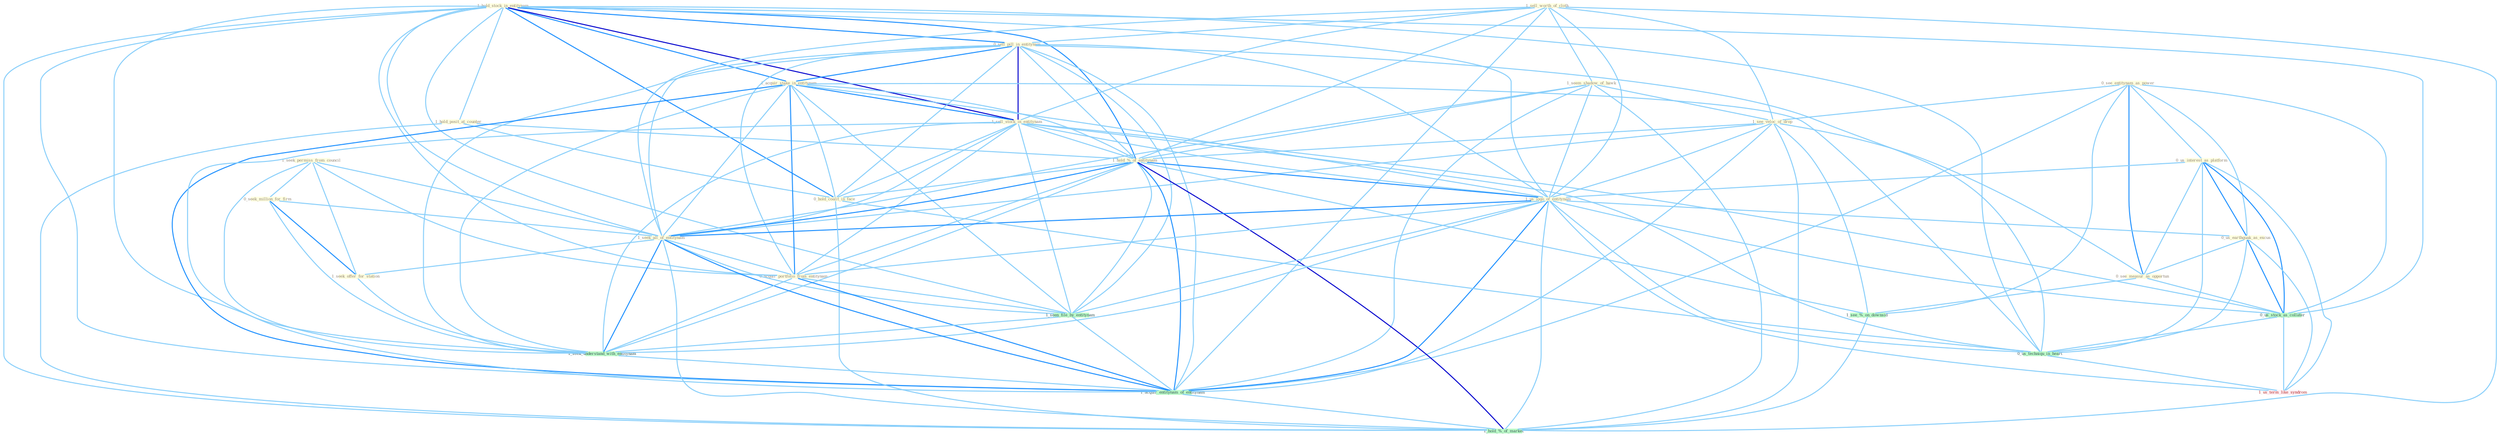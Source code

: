 Graph G{ 
    node
    [shape=polygon,style=filled,width=.5,height=.06,color="#BDFCC9",fixedsize=true,fontsize=4,
    fontcolor="#2f4f4f"];
    {node
    [color="#ffffe0", fontcolor="#8b7d6b"] "1_hold_stock_in_entitynam " "1_sell_worth_of_cloth " "1_seek_permiss_from_council " "0_see_entitynam_as_power " "1_seem_shadow_of_hawk " "1_hold_posit_at_counter " "1_see_veloc_of_drop " "0_sell_pill_in_entitynam " "1_acquir_stake_in_entitynam " "0_seek_million_for_firm " "1_sell_stock_in_entitynam " "0_us_interest_as_platform " "1_hold_%_of_entitynam " "1_us_logo_of_entitynam " "0_hold_coalit_in_face " "0_us_earthquak_as_excus " "1_seek_all_of_entitynam " "0_see_measur_as_opportun " "1_seek_offer_for_station " "0_acquir_portfolio_from_entitynam "}
{node [color="#fff0f5", fontcolor="#b22222"] "1_us_term_like_syndrom "}
edge [color="#B0E2FF"];

	"1_hold_stock_in_entitynam " -- "1_hold_posit_at_counter " [w="1", color="#87cefa" ];
	"1_hold_stock_in_entitynam " -- "0_sell_pill_in_entitynam " [w="2", color="#1e90ff" , len=0.8];
	"1_hold_stock_in_entitynam " -- "1_acquir_stake_in_entitynam " [w="2", color="#1e90ff" , len=0.8];
	"1_hold_stock_in_entitynam " -- "1_sell_stock_in_entitynam " [w="3", color="#0000cd" , len=0.6];
	"1_hold_stock_in_entitynam " -- "1_hold_%_of_entitynam " [w="2", color="#1e90ff" , len=0.8];
	"1_hold_stock_in_entitynam " -- "1_us_logo_of_entitynam " [w="1", color="#87cefa" ];
	"1_hold_stock_in_entitynam " -- "0_hold_coalit_in_face " [w="2", color="#1e90ff" , len=0.8];
	"1_hold_stock_in_entitynam " -- "1_seek_all_of_entitynam " [w="1", color="#87cefa" ];
	"1_hold_stock_in_entitynam " -- "0_acquir_portfolio_from_entitynam " [w="1", color="#87cefa" ];
	"1_hold_stock_in_entitynam " -- "1_seen_file_by_entitynam " [w="1", color="#87cefa" ];
	"1_hold_stock_in_entitynam " -- "0_us_stock_as_collater " [w="1", color="#87cefa" ];
	"1_hold_stock_in_entitynam " -- "1_seek_understand_with_entitynam " [w="1", color="#87cefa" ];
	"1_hold_stock_in_entitynam " -- "1_acquir_entitynam_of_entitynam " [w="1", color="#87cefa" ];
	"1_hold_stock_in_entitynam " -- "0_us_techniqu_in_heart " [w="1", color="#87cefa" ];
	"1_hold_stock_in_entitynam " -- "1_hold_%_of_market " [w="1", color="#87cefa" ];
	"1_sell_worth_of_cloth " -- "1_seem_shadow_of_hawk " [w="1", color="#87cefa" ];
	"1_sell_worth_of_cloth " -- "1_see_veloc_of_drop " [w="1", color="#87cefa" ];
	"1_sell_worth_of_cloth " -- "0_sell_pill_in_entitynam " [w="1", color="#87cefa" ];
	"1_sell_worth_of_cloth " -- "1_sell_stock_in_entitynam " [w="1", color="#87cefa" ];
	"1_sell_worth_of_cloth " -- "1_hold_%_of_entitynam " [w="1", color="#87cefa" ];
	"1_sell_worth_of_cloth " -- "1_us_logo_of_entitynam " [w="1", color="#87cefa" ];
	"1_sell_worth_of_cloth " -- "1_seek_all_of_entitynam " [w="1", color="#87cefa" ];
	"1_sell_worth_of_cloth " -- "1_acquir_entitynam_of_entitynam " [w="1", color="#87cefa" ];
	"1_sell_worth_of_cloth " -- "1_hold_%_of_market " [w="1", color="#87cefa" ];
	"1_seek_permiss_from_council " -- "0_seek_million_for_firm " [w="1", color="#87cefa" ];
	"1_seek_permiss_from_council " -- "1_seek_all_of_entitynam " [w="1", color="#87cefa" ];
	"1_seek_permiss_from_council " -- "1_seek_offer_for_station " [w="1", color="#87cefa" ];
	"1_seek_permiss_from_council " -- "0_acquir_portfolio_from_entitynam " [w="1", color="#87cefa" ];
	"1_seek_permiss_from_council " -- "1_seek_understand_with_entitynam " [w="1", color="#87cefa" ];
	"0_see_entitynam_as_power " -- "1_see_veloc_of_drop " [w="1", color="#87cefa" ];
	"0_see_entitynam_as_power " -- "0_us_interest_as_platform " [w="1", color="#87cefa" ];
	"0_see_entitynam_as_power " -- "0_us_earthquak_as_excus " [w="1", color="#87cefa" ];
	"0_see_entitynam_as_power " -- "0_see_measur_as_opportun " [w="2", color="#1e90ff" , len=0.8];
	"0_see_entitynam_as_power " -- "0_us_stock_as_collater " [w="1", color="#87cefa" ];
	"0_see_entitynam_as_power " -- "1_acquir_entitynam_of_entitynam " [w="1", color="#87cefa" ];
	"0_see_entitynam_as_power " -- "1_see_%_on_downsid " [w="1", color="#87cefa" ];
	"1_seem_shadow_of_hawk " -- "1_see_veloc_of_drop " [w="1", color="#87cefa" ];
	"1_seem_shadow_of_hawk " -- "1_hold_%_of_entitynam " [w="1", color="#87cefa" ];
	"1_seem_shadow_of_hawk " -- "1_us_logo_of_entitynam " [w="1", color="#87cefa" ];
	"1_seem_shadow_of_hawk " -- "1_seek_all_of_entitynam " [w="1", color="#87cefa" ];
	"1_seem_shadow_of_hawk " -- "1_acquir_entitynam_of_entitynam " [w="1", color="#87cefa" ];
	"1_seem_shadow_of_hawk " -- "1_hold_%_of_market " [w="1", color="#87cefa" ];
	"1_hold_posit_at_counter " -- "1_hold_%_of_entitynam " [w="1", color="#87cefa" ];
	"1_hold_posit_at_counter " -- "0_hold_coalit_in_face " [w="1", color="#87cefa" ];
	"1_hold_posit_at_counter " -- "1_hold_%_of_market " [w="1", color="#87cefa" ];
	"1_see_veloc_of_drop " -- "1_hold_%_of_entitynam " [w="1", color="#87cefa" ];
	"1_see_veloc_of_drop " -- "1_us_logo_of_entitynam " [w="1", color="#87cefa" ];
	"1_see_veloc_of_drop " -- "1_seek_all_of_entitynam " [w="1", color="#87cefa" ];
	"1_see_veloc_of_drop " -- "0_see_measur_as_opportun " [w="1", color="#87cefa" ];
	"1_see_veloc_of_drop " -- "1_acquir_entitynam_of_entitynam " [w="1", color="#87cefa" ];
	"1_see_veloc_of_drop " -- "1_see_%_on_downsid " [w="1", color="#87cefa" ];
	"1_see_veloc_of_drop " -- "1_hold_%_of_market " [w="1", color="#87cefa" ];
	"0_sell_pill_in_entitynam " -- "1_acquir_stake_in_entitynam " [w="2", color="#1e90ff" , len=0.8];
	"0_sell_pill_in_entitynam " -- "1_sell_stock_in_entitynam " [w="3", color="#0000cd" , len=0.6];
	"0_sell_pill_in_entitynam " -- "1_hold_%_of_entitynam " [w="1", color="#87cefa" ];
	"0_sell_pill_in_entitynam " -- "1_us_logo_of_entitynam " [w="1", color="#87cefa" ];
	"0_sell_pill_in_entitynam " -- "0_hold_coalit_in_face " [w="1", color="#87cefa" ];
	"0_sell_pill_in_entitynam " -- "1_seek_all_of_entitynam " [w="1", color="#87cefa" ];
	"0_sell_pill_in_entitynam " -- "0_acquir_portfolio_from_entitynam " [w="1", color="#87cefa" ];
	"0_sell_pill_in_entitynam " -- "1_seen_file_by_entitynam " [w="1", color="#87cefa" ];
	"0_sell_pill_in_entitynam " -- "1_seek_understand_with_entitynam " [w="1", color="#87cefa" ];
	"0_sell_pill_in_entitynam " -- "1_acquir_entitynam_of_entitynam " [w="1", color="#87cefa" ];
	"0_sell_pill_in_entitynam " -- "0_us_techniqu_in_heart " [w="1", color="#87cefa" ];
	"1_acquir_stake_in_entitynam " -- "1_sell_stock_in_entitynam " [w="2", color="#1e90ff" , len=0.8];
	"1_acquir_stake_in_entitynam " -- "1_hold_%_of_entitynam " [w="1", color="#87cefa" ];
	"1_acquir_stake_in_entitynam " -- "1_us_logo_of_entitynam " [w="1", color="#87cefa" ];
	"1_acquir_stake_in_entitynam " -- "0_hold_coalit_in_face " [w="1", color="#87cefa" ];
	"1_acquir_stake_in_entitynam " -- "1_seek_all_of_entitynam " [w="1", color="#87cefa" ];
	"1_acquir_stake_in_entitynam " -- "0_acquir_portfolio_from_entitynam " [w="2", color="#1e90ff" , len=0.8];
	"1_acquir_stake_in_entitynam " -- "1_seen_file_by_entitynam " [w="1", color="#87cefa" ];
	"1_acquir_stake_in_entitynam " -- "1_seek_understand_with_entitynam " [w="1", color="#87cefa" ];
	"1_acquir_stake_in_entitynam " -- "1_acquir_entitynam_of_entitynam " [w="2", color="#1e90ff" , len=0.8];
	"1_acquir_stake_in_entitynam " -- "0_us_techniqu_in_heart " [w="1", color="#87cefa" ];
	"0_seek_million_for_firm " -- "1_seek_all_of_entitynam " [w="1", color="#87cefa" ];
	"0_seek_million_for_firm " -- "1_seek_offer_for_station " [w="2", color="#1e90ff" , len=0.8];
	"0_seek_million_for_firm " -- "1_seek_understand_with_entitynam " [w="1", color="#87cefa" ];
	"1_sell_stock_in_entitynam " -- "1_hold_%_of_entitynam " [w="1", color="#87cefa" ];
	"1_sell_stock_in_entitynam " -- "1_us_logo_of_entitynam " [w="1", color="#87cefa" ];
	"1_sell_stock_in_entitynam " -- "0_hold_coalit_in_face " [w="1", color="#87cefa" ];
	"1_sell_stock_in_entitynam " -- "1_seek_all_of_entitynam " [w="1", color="#87cefa" ];
	"1_sell_stock_in_entitynam " -- "0_acquir_portfolio_from_entitynam " [w="1", color="#87cefa" ];
	"1_sell_stock_in_entitynam " -- "1_seen_file_by_entitynam " [w="1", color="#87cefa" ];
	"1_sell_stock_in_entitynam " -- "0_us_stock_as_collater " [w="1", color="#87cefa" ];
	"1_sell_stock_in_entitynam " -- "1_seek_understand_with_entitynam " [w="1", color="#87cefa" ];
	"1_sell_stock_in_entitynam " -- "1_acquir_entitynam_of_entitynam " [w="1", color="#87cefa" ];
	"1_sell_stock_in_entitynam " -- "0_us_techniqu_in_heart " [w="1", color="#87cefa" ];
	"0_us_interest_as_platform " -- "1_us_logo_of_entitynam " [w="1", color="#87cefa" ];
	"0_us_interest_as_platform " -- "0_us_earthquak_as_excus " [w="2", color="#1e90ff" , len=0.8];
	"0_us_interest_as_platform " -- "0_see_measur_as_opportun " [w="1", color="#87cefa" ];
	"0_us_interest_as_platform " -- "0_us_stock_as_collater " [w="2", color="#1e90ff" , len=0.8];
	"0_us_interest_as_platform " -- "0_us_techniqu_in_heart " [w="1", color="#87cefa" ];
	"0_us_interest_as_platform " -- "1_us_term_like_syndrom " [w="1", color="#87cefa" ];
	"1_hold_%_of_entitynam " -- "1_us_logo_of_entitynam " [w="2", color="#1e90ff" , len=0.8];
	"1_hold_%_of_entitynam " -- "0_hold_coalit_in_face " [w="1", color="#87cefa" ];
	"1_hold_%_of_entitynam " -- "1_seek_all_of_entitynam " [w="2", color="#1e90ff" , len=0.8];
	"1_hold_%_of_entitynam " -- "0_acquir_portfolio_from_entitynam " [w="1", color="#87cefa" ];
	"1_hold_%_of_entitynam " -- "1_seen_file_by_entitynam " [w="1", color="#87cefa" ];
	"1_hold_%_of_entitynam " -- "1_seek_understand_with_entitynam " [w="1", color="#87cefa" ];
	"1_hold_%_of_entitynam " -- "1_acquir_entitynam_of_entitynam " [w="2", color="#1e90ff" , len=0.8];
	"1_hold_%_of_entitynam " -- "1_see_%_on_downsid " [w="1", color="#87cefa" ];
	"1_hold_%_of_entitynam " -- "1_hold_%_of_market " [w="3", color="#0000cd" , len=0.6];
	"1_us_logo_of_entitynam " -- "0_us_earthquak_as_excus " [w="1", color="#87cefa" ];
	"1_us_logo_of_entitynam " -- "1_seek_all_of_entitynam " [w="2", color="#1e90ff" , len=0.8];
	"1_us_logo_of_entitynam " -- "0_acquir_portfolio_from_entitynam " [w="1", color="#87cefa" ];
	"1_us_logo_of_entitynam " -- "1_seen_file_by_entitynam " [w="1", color="#87cefa" ];
	"1_us_logo_of_entitynam " -- "0_us_stock_as_collater " [w="1", color="#87cefa" ];
	"1_us_logo_of_entitynam " -- "1_seek_understand_with_entitynam " [w="1", color="#87cefa" ];
	"1_us_logo_of_entitynam " -- "1_acquir_entitynam_of_entitynam " [w="2", color="#1e90ff" , len=0.8];
	"1_us_logo_of_entitynam " -- "0_us_techniqu_in_heart " [w="1", color="#87cefa" ];
	"1_us_logo_of_entitynam " -- "1_us_term_like_syndrom " [w="1", color="#87cefa" ];
	"1_us_logo_of_entitynam " -- "1_hold_%_of_market " [w="1", color="#87cefa" ];
	"0_hold_coalit_in_face " -- "0_us_techniqu_in_heart " [w="1", color="#87cefa" ];
	"0_hold_coalit_in_face " -- "1_hold_%_of_market " [w="1", color="#87cefa" ];
	"0_us_earthquak_as_excus " -- "0_see_measur_as_opportun " [w="1", color="#87cefa" ];
	"0_us_earthquak_as_excus " -- "0_us_stock_as_collater " [w="2", color="#1e90ff" , len=0.8];
	"0_us_earthquak_as_excus " -- "0_us_techniqu_in_heart " [w="1", color="#87cefa" ];
	"0_us_earthquak_as_excus " -- "1_us_term_like_syndrom " [w="1", color="#87cefa" ];
	"1_seek_all_of_entitynam " -- "1_seek_offer_for_station " [w="1", color="#87cefa" ];
	"1_seek_all_of_entitynam " -- "0_acquir_portfolio_from_entitynam " [w="1", color="#87cefa" ];
	"1_seek_all_of_entitynam " -- "1_seen_file_by_entitynam " [w="1", color="#87cefa" ];
	"1_seek_all_of_entitynam " -- "1_seek_understand_with_entitynam " [w="2", color="#1e90ff" , len=0.8];
	"1_seek_all_of_entitynam " -- "1_acquir_entitynam_of_entitynam " [w="2", color="#1e90ff" , len=0.8];
	"1_seek_all_of_entitynam " -- "1_hold_%_of_market " [w="1", color="#87cefa" ];
	"0_see_measur_as_opportun " -- "0_us_stock_as_collater " [w="1", color="#87cefa" ];
	"0_see_measur_as_opportun " -- "1_see_%_on_downsid " [w="1", color="#87cefa" ];
	"1_seek_offer_for_station " -- "1_seek_understand_with_entitynam " [w="1", color="#87cefa" ];
	"0_acquir_portfolio_from_entitynam " -- "1_seen_file_by_entitynam " [w="1", color="#87cefa" ];
	"0_acquir_portfolio_from_entitynam " -- "1_seek_understand_with_entitynam " [w="1", color="#87cefa" ];
	"0_acquir_portfolio_from_entitynam " -- "1_acquir_entitynam_of_entitynam " [w="2", color="#1e90ff" , len=0.8];
	"1_seen_file_by_entitynam " -- "1_seek_understand_with_entitynam " [w="1", color="#87cefa" ];
	"1_seen_file_by_entitynam " -- "1_acquir_entitynam_of_entitynam " [w="1", color="#87cefa" ];
	"0_us_stock_as_collater " -- "0_us_techniqu_in_heart " [w="1", color="#87cefa" ];
	"0_us_stock_as_collater " -- "1_us_term_like_syndrom " [w="1", color="#87cefa" ];
	"1_seek_understand_with_entitynam " -- "1_acquir_entitynam_of_entitynam " [w="1", color="#87cefa" ];
	"1_acquir_entitynam_of_entitynam " -- "1_hold_%_of_market " [w="1", color="#87cefa" ];
	"0_us_techniqu_in_heart " -- "1_us_term_like_syndrom " [w="1", color="#87cefa" ];
	"1_see_%_on_downsid " -- "1_hold_%_of_market " [w="1", color="#87cefa" ];
}
